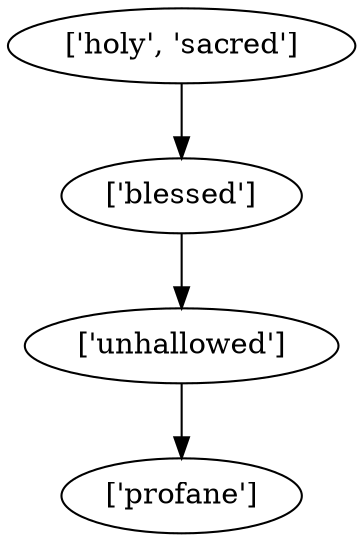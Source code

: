 strict digraph  {
	"['holy', 'sacred']" -> "['blessed']";
	"['blessed']" -> "['unhallowed']";
	"['unhallowed']" -> "['profane']";
}
